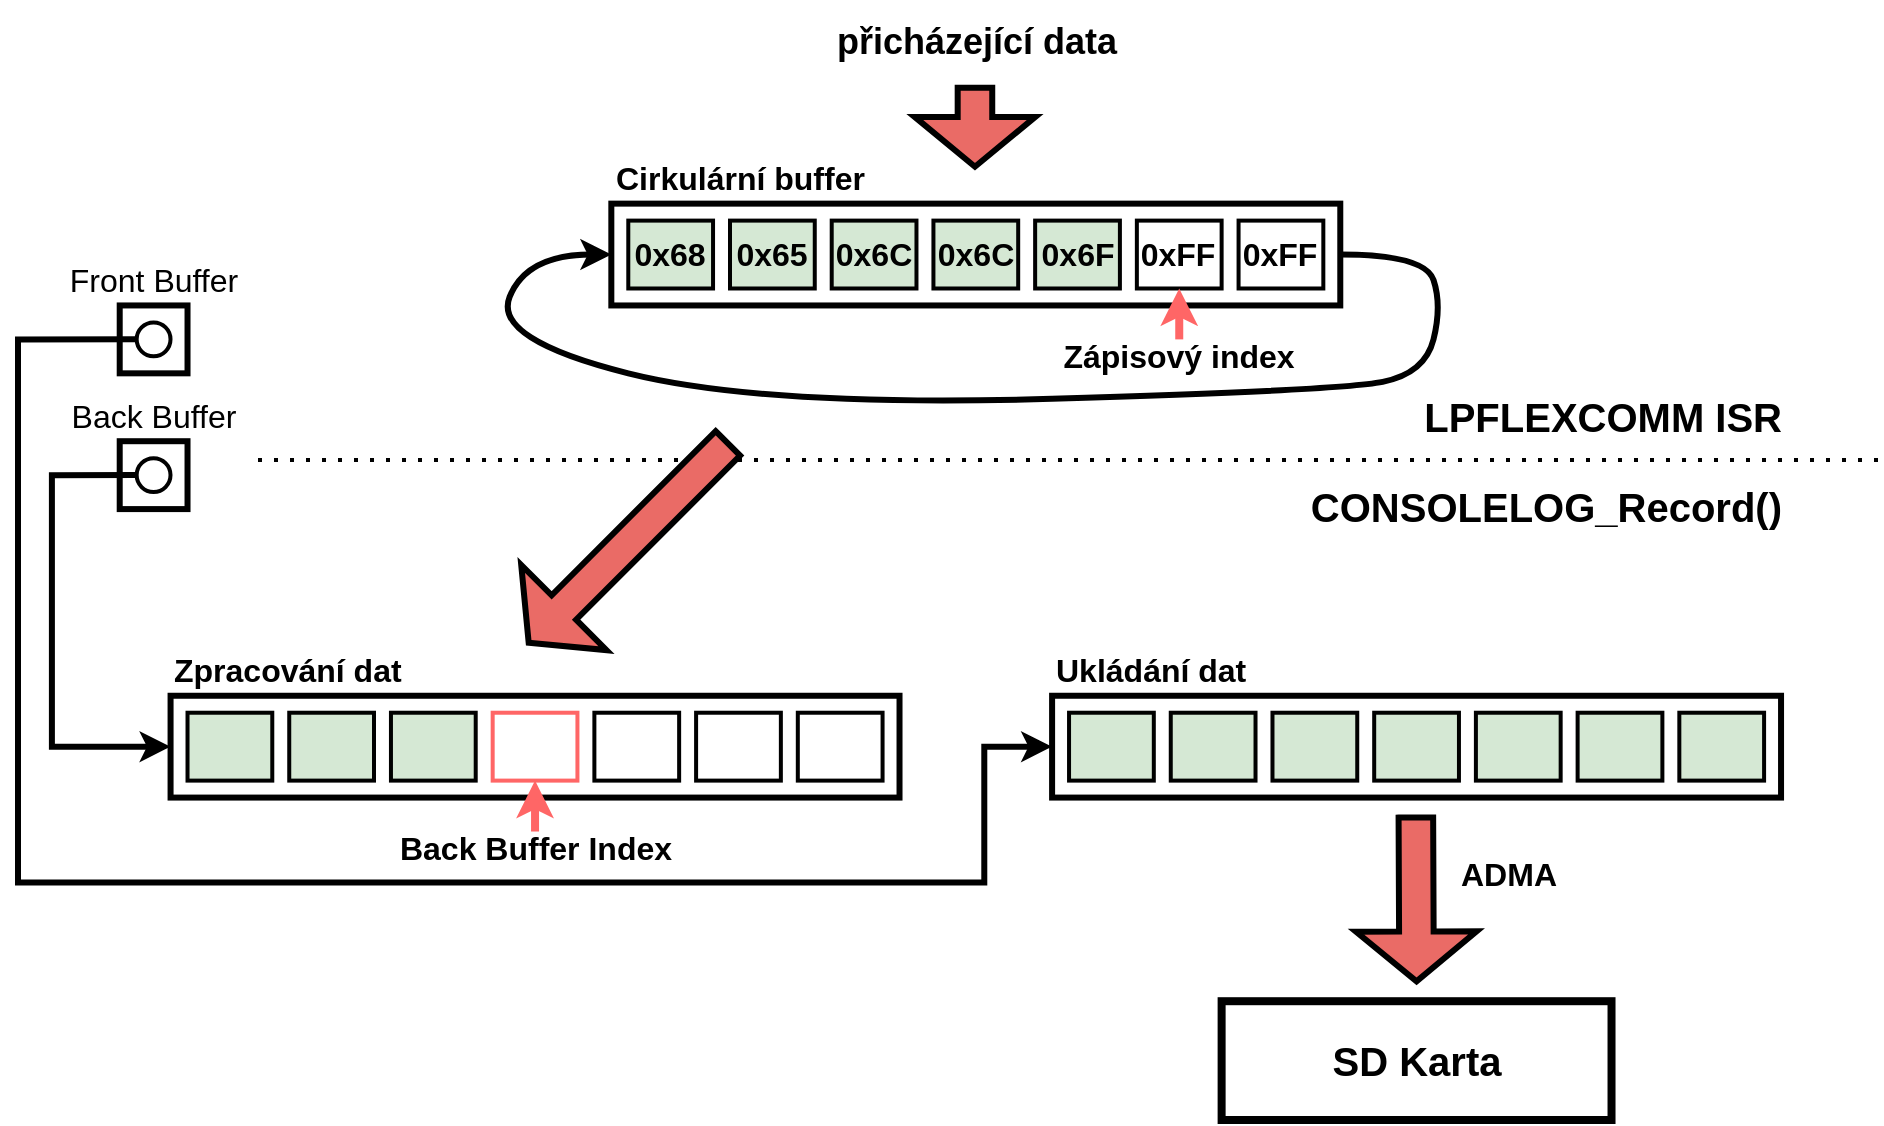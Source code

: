 <mxfile version="26.2.15">
  <diagram name="Page-1" id="a8MUAcJS5NOlSe0yV9qx">
    <mxGraphModel dx="1426" dy="841" grid="1" gridSize="10" guides="1" tooltips="1" connect="1" arrows="1" fold="1" page="1" pageScale="1" pageWidth="1169" pageHeight="827" math="0" shadow="0">
      <root>
        <mxCell id="0" />
        <mxCell id="1" parent="0" />
        <mxCell id="EWGB6WZGseOjC7dhu_Uk-21" value="" style="endArrow=none;dashed=1;html=1;dashPattern=1 3;strokeWidth=2;rounded=0;" edge="1" parent="1">
          <mxGeometry width="50" height="50" relative="1" as="geometry">
            <mxPoint x="150" y="360" as="sourcePoint" />
            <mxPoint x="960" y="360" as="targetPoint" />
          </mxGeometry>
        </mxCell>
        <mxCell id="EWGB6WZGseOjC7dhu_Uk-19" value="&lt;span style=&quot;font-size: 20px;&quot;&gt;&lt;b&gt;CONSOLELOG_Record()&lt;/b&gt;&lt;/span&gt;" style="text;html=1;align=right;verticalAlign=middle;whiteSpace=wrap;rounded=0;" vertex="1" parent="1">
          <mxGeometry x="672.07" y="370" width="241.9" height="25.45" as="geometry" />
        </mxCell>
        <mxCell id="Y64UX1-SQx4vla-_31cT-1" value="" style="rounded=0;whiteSpace=wrap;html=1;strokeWidth=3;container=0;" parent="1" vertex="1">
          <mxGeometry x="106.286" y="477.879" width="364.476" height="50.909" as="geometry" />
        </mxCell>
        <mxCell id="Y64UX1-SQx4vla-_31cT-2" value="" style="rounded=0;whiteSpace=wrap;html=1;strokeWidth=3;container=0;" parent="1" vertex="1">
          <mxGeometry x="547.048" y="477.879" width="364.476" height="50.909" as="geometry" />
        </mxCell>
        <mxCell id="Y64UX1-SQx4vla-_31cT-3" value="" style="rounded=0;whiteSpace=wrap;html=1;strokeWidth=2;fillColor=#d5e8d4;strokeColor=#000000;container=0;" parent="1" vertex="1">
          <mxGeometry x="114.762" y="486.364" width="42.381" height="33.939" as="geometry" />
        </mxCell>
        <mxCell id="Y64UX1-SQx4vla-_31cT-4" value="" style="rounded=0;whiteSpace=wrap;html=1;strokeWidth=2;fillColor=#d5e8d4;strokeColor=#000000;container=0;" parent="1" vertex="1">
          <mxGeometry x="165.619" y="486.364" width="42.381" height="33.939" as="geometry" />
        </mxCell>
        <mxCell id="Y64UX1-SQx4vla-_31cT-5" value="" style="rounded=0;whiteSpace=wrap;html=1;strokeWidth=2;fillColor=#d5e8d4;strokeColor=#000000;container=0;" parent="1" vertex="1">
          <mxGeometry x="216.476" y="486.364" width="42.381" height="33.939" as="geometry" />
        </mxCell>
        <mxCell id="Y64UX1-SQx4vla-_31cT-6" value="" style="rounded=0;whiteSpace=wrap;html=1;strokeWidth=2;strokeColor=#FF6666;container=0;" parent="1" vertex="1">
          <mxGeometry x="267.333" y="486.364" width="42.381" height="33.939" as="geometry" />
        </mxCell>
        <mxCell id="Y64UX1-SQx4vla-_31cT-7" value="" style="rounded=0;whiteSpace=wrap;html=1;strokeWidth=2;container=0;" parent="1" vertex="1">
          <mxGeometry x="318.19" y="486.364" width="42.381" height="33.939" as="geometry" />
        </mxCell>
        <mxCell id="Y64UX1-SQx4vla-_31cT-9" value="" style="rounded=0;whiteSpace=wrap;html=1;strokeWidth=2;container=0;" parent="1" vertex="1">
          <mxGeometry x="369.048" y="486.364" width="42.381" height="33.939" as="geometry" />
        </mxCell>
        <mxCell id="Y64UX1-SQx4vla-_31cT-10" value="" style="rounded=0;whiteSpace=wrap;html=1;strokeWidth=2;container=0;" parent="1" vertex="1">
          <mxGeometry x="419.905" y="486.364" width="42.381" height="33.939" as="geometry" />
        </mxCell>
        <mxCell id="Y64UX1-SQx4vla-_31cT-11" value="" style="rounded=0;whiteSpace=wrap;html=1;strokeWidth=2;fillColor=#d5e8d4;strokeColor=#000000;container=0;" parent="1" vertex="1">
          <mxGeometry x="555.524" y="486.364" width="42.381" height="33.939" as="geometry" />
        </mxCell>
        <mxCell id="Y64UX1-SQx4vla-_31cT-12" value="" style="rounded=0;whiteSpace=wrap;html=1;strokeWidth=2;fillColor=#d5e8d4;strokeColor=#000000;container=0;" parent="1" vertex="1">
          <mxGeometry x="606.381" y="486.364" width="42.381" height="33.939" as="geometry" />
        </mxCell>
        <mxCell id="Y64UX1-SQx4vla-_31cT-13" value="" style="rounded=0;whiteSpace=wrap;html=1;strokeWidth=2;fillColor=#d5e8d4;strokeColor=#000000;container=0;" parent="1" vertex="1">
          <mxGeometry x="657.238" y="486.364" width="42.381" height="33.939" as="geometry" />
        </mxCell>
        <mxCell id="Y64UX1-SQx4vla-_31cT-14" value="" style="rounded=0;whiteSpace=wrap;html=1;strokeWidth=2;fillColor=#d5e8d4;strokeColor=#000000;container=0;" parent="1" vertex="1">
          <mxGeometry x="708.095" y="486.364" width="42.381" height="33.939" as="geometry" />
        </mxCell>
        <mxCell id="Y64UX1-SQx4vla-_31cT-15" value="" style="rounded=0;whiteSpace=wrap;html=1;strokeWidth=2;fillColor=#d5e8d4;strokeColor=#000000;container=0;" parent="1" vertex="1">
          <mxGeometry x="758.952" y="486.364" width="42.381" height="33.939" as="geometry" />
        </mxCell>
        <mxCell id="Y64UX1-SQx4vla-_31cT-16" value="" style="rounded=0;whiteSpace=wrap;html=1;strokeWidth=2;fillColor=#d5e8d4;strokeColor=#000000;container=0;" parent="1" vertex="1">
          <mxGeometry x="809.81" y="486.364" width="42.381" height="33.939" as="geometry" />
        </mxCell>
        <mxCell id="Y64UX1-SQx4vla-_31cT-17" value="" style="rounded=0;whiteSpace=wrap;html=1;strokeWidth=2;fillColor=#d5e8d4;strokeColor=#000000;container=0;" parent="1" vertex="1">
          <mxGeometry x="860.667" y="486.364" width="42.381" height="33.939" as="geometry" />
        </mxCell>
        <mxCell id="Y64UX1-SQx4vla-_31cT-19" value="" style="rounded=0;whiteSpace=wrap;html=1;strokeWidth=3;container=0;" parent="1" vertex="1">
          <mxGeometry x="326.667" y="231.818" width="364.476" height="50.909" as="geometry" />
        </mxCell>
        <mxCell id="Y64UX1-SQx4vla-_31cT-20" value="&lt;font style=&quot;font-size: 16px;&quot;&gt;&lt;b&gt;0x68&lt;/b&gt;&lt;/font&gt;" style="rounded=0;whiteSpace=wrap;html=1;strokeWidth=2;fillColor=#D5E8D4;container=0;" parent="1" vertex="1">
          <mxGeometry x="335.143" y="240.303" width="42.381" height="33.939" as="geometry" />
        </mxCell>
        <mxCell id="Y64UX1-SQx4vla-_31cT-21" value="&lt;font style=&quot;font-size: 16px;&quot;&gt;&lt;b&gt;0x65&lt;/b&gt;&lt;/font&gt;" style="rounded=0;whiteSpace=wrap;html=1;strokeWidth=2;fillColor=#D5E8D4;container=0;" parent="1" vertex="1">
          <mxGeometry x="386" y="240.303" width="42.381" height="33.939" as="geometry" />
        </mxCell>
        <mxCell id="Y64UX1-SQx4vla-_31cT-22" value="&lt;font style=&quot;font-size: 16px;&quot;&gt;&lt;b&gt;0x6C&lt;/b&gt;&lt;/font&gt;" style="rounded=0;whiteSpace=wrap;html=1;strokeWidth=2;fillColor=#D5E8D4;container=0;" parent="1" vertex="1">
          <mxGeometry x="436.857" y="240.303" width="42.381" height="33.939" as="geometry" />
        </mxCell>
        <mxCell id="Y64UX1-SQx4vla-_31cT-23" value="&lt;b&gt;&lt;font style=&quot;font-size: 16px;&quot;&gt;0x6C&lt;/font&gt;&lt;/b&gt;" style="rounded=0;whiteSpace=wrap;html=1;strokeWidth=2;fillColor=#D5E8D4;container=0;" parent="1" vertex="1">
          <mxGeometry x="487.714" y="240.303" width="42.381" height="33.939" as="geometry" />
        </mxCell>
        <mxCell id="Y64UX1-SQx4vla-_31cT-24" value="&lt;b&gt;&lt;font style=&quot;font-size: 16px;&quot;&gt;0x6F&lt;/font&gt;&lt;/b&gt;" style="rounded=0;whiteSpace=wrap;html=1;strokeWidth=2;fillColor=#D5E8D4;container=0;" parent="1" vertex="1">
          <mxGeometry x="538.571" y="240.303" width="42.381" height="33.939" as="geometry" />
        </mxCell>
        <mxCell id="Y64UX1-SQx4vla-_31cT-25" value="&lt;b&gt;&lt;font style=&quot;font-size: 16px;&quot;&gt;0xFF&lt;/font&gt;&lt;/b&gt;" style="rounded=0;whiteSpace=wrap;html=1;strokeWidth=2;container=0;" parent="1" vertex="1">
          <mxGeometry x="589.429" y="240.303" width="42.381" height="33.939" as="geometry" />
        </mxCell>
        <mxCell id="Y64UX1-SQx4vla-_31cT-26" value="&lt;b&gt;&lt;font style=&quot;font-size: 16px;&quot;&gt;0xFF&lt;/font&gt;&lt;/b&gt;" style="rounded=0;whiteSpace=wrap;html=1;strokeWidth=2;container=0;" parent="1" vertex="1">
          <mxGeometry x="640.286" y="240.303" width="42.381" height="33.939" as="geometry" />
        </mxCell>
        <mxCell id="Y64UX1-SQx4vla-_31cT-27" value="" style="curved=1;endArrow=classic;html=1;rounded=0;entryX=0;entryY=0.5;entryDx=0;entryDy=0;strokeWidth=3;" parent="1" target="Y64UX1-SQx4vla-_31cT-19" edge="1">
          <mxGeometry width="50" height="50" relative="1" as="geometry">
            <mxPoint x="691.143" y="257.273" as="sourcePoint" />
            <mxPoint x="733.524" y="214.848" as="targetPoint" />
            <Array as="points">
              <mxPoint x="733.524" y="257.273" />
              <mxPoint x="742" y="282.727" />
              <mxPoint x="733.524" y="316.667" />
              <mxPoint x="691.143" y="325.152" />
              <mxPoint x="402.952" y="333.636" />
              <mxPoint x="267.333" y="299.697" />
              <mxPoint x="284.286" y="257.273" />
            </Array>
          </mxGeometry>
        </mxCell>
        <mxCell id="Y64UX1-SQx4vla-_31cT-29" value="" style="shape=flexArrow;endArrow=classic;html=1;rounded=0;endWidth=40;endSize=7.297;width=15.278;strokeWidth=3;fillColor=#EA6B66;" parent="1" edge="1">
          <mxGeometry width="50" height="50" relative="1" as="geometry">
            <mxPoint x="508.481" y="172.424" as="sourcePoint" />
            <mxPoint x="508.481" y="214.848" as="targetPoint" />
          </mxGeometry>
        </mxCell>
        <mxCell id="Y64UX1-SQx4vla-_31cT-30" value="&lt;font style=&quot;font-size: 18px;&quot;&gt;&lt;b&gt;přicházející data&lt;/b&gt;&lt;/font&gt;" style="text;html=1;align=center;verticalAlign=middle;whiteSpace=wrap;rounded=0;container=0;" parent="1" vertex="1">
          <mxGeometry x="413.548" y="130" width="190.714" height="42.424" as="geometry" />
        </mxCell>
        <mxCell id="Y64UX1-SQx4vla-_31cT-32" value="" style="rounded=0;whiteSpace=wrap;html=1;strokeWidth=3;container=0;" parent="1" vertex="1">
          <mxGeometry x="80.857" y="350.606" width="33.905" height="33.939" as="geometry" />
        </mxCell>
        <mxCell id="Y64UX1-SQx4vla-_31cT-33" value="" style="ellipse;whiteSpace=wrap;html=1;aspect=fixed;strokeWidth=2;container=0;" parent="1" vertex="1">
          <mxGeometry x="89.333" y="359.091" width="16.928" height="16.928" as="geometry" />
        </mxCell>
        <mxCell id="Y64UX1-SQx4vla-_31cT-34" value="&lt;font style=&quot;font-size: 16px;&quot;&gt;Back Buffer&lt;/font&gt;" style="text;html=1;align=center;verticalAlign=middle;whiteSpace=wrap;rounded=0;container=0;" parent="1" vertex="1">
          <mxGeometry x="46.952" y="325.152" width="101.714" height="25.455" as="geometry" />
        </mxCell>
        <mxCell id="Y64UX1-SQx4vla-_31cT-35" value="" style="endArrow=classic;html=1;rounded=0;entryX=0;entryY=0.5;entryDx=0;entryDy=0;strokeWidth=3;" parent="1" source="Y64UX1-SQx4vla-_31cT-33" target="Y64UX1-SQx4vla-_31cT-1" edge="1">
          <mxGeometry width="50" height="50" relative="1" as="geometry">
            <mxPoint x="250.381" y="401.515" as="sourcePoint" />
            <mxPoint x="292.762" y="359.091" as="targetPoint" />
            <Array as="points">
              <mxPoint x="46.952" y="367.576" />
              <mxPoint x="46.952" y="503.333" />
            </Array>
          </mxGeometry>
        </mxCell>
        <mxCell id="Y64UX1-SQx4vla-_31cT-36" value="" style="endArrow=classic;html=1;rounded=0;entryX=0.5;entryY=1;entryDx=0;entryDy=0;strokeColor=#FF6666;strokeWidth=4;" parent="1" target="Y64UX1-SQx4vla-_31cT-6" edge="1">
          <mxGeometry width="50" height="50" relative="1" as="geometry">
            <mxPoint x="288.524" y="545.758" as="sourcePoint" />
            <mxPoint x="377.524" y="477.879" as="targetPoint" />
          </mxGeometry>
        </mxCell>
        <mxCell id="Y64UX1-SQx4vla-_31cT-37" value="&lt;font style=&quot;font-size: 16px;&quot;&gt;&lt;b&gt;Back Buffer Index&lt;/b&gt;&lt;/font&gt;" style="text;html=1;align=center;verticalAlign=middle;whiteSpace=wrap;rounded=0;container=0;" parent="1" vertex="1">
          <mxGeometry x="208.52" y="545.76" width="160" height="16.97" as="geometry" />
        </mxCell>
        <mxCell id="EWGB6WZGseOjC7dhu_Uk-1" value="" style="rounded=0;whiteSpace=wrap;html=1;strokeWidth=3;container=0;" vertex="1" parent="1">
          <mxGeometry x="80.857" y="282.727" width="33.905" height="33.939" as="geometry" />
        </mxCell>
        <mxCell id="EWGB6WZGseOjC7dhu_Uk-2" value="" style="ellipse;whiteSpace=wrap;html=1;aspect=fixed;strokeWidth=2;container=0;" vertex="1" parent="1">
          <mxGeometry x="89.333" y="291.212" width="16.928" height="16.928" as="geometry" />
        </mxCell>
        <mxCell id="EWGB6WZGseOjC7dhu_Uk-3" value="&lt;font style=&quot;font-size: 16px;&quot;&gt;Front Buffer&lt;/font&gt;" style="text;html=1;align=center;verticalAlign=middle;whiteSpace=wrap;rounded=0;container=0;" vertex="1" parent="1">
          <mxGeometry x="46.952" y="257.273" width="101.714" height="25.455" as="geometry" />
        </mxCell>
        <mxCell id="EWGB6WZGseOjC7dhu_Uk-4" value="" style="endArrow=classic;html=1;rounded=0;entryX=0;entryY=0.5;entryDx=0;entryDy=0;strokeWidth=3;exitX=0;exitY=0.5;exitDx=0;exitDy=0;" edge="1" parent="1" source="EWGB6WZGseOjC7dhu_Uk-2" target="Y64UX1-SQx4vla-_31cT-2">
          <mxGeometry width="50" height="50" relative="1" as="geometry">
            <mxPoint x="97.81" y="376.061" as="sourcePoint" />
            <mxPoint x="114.762" y="511.818" as="targetPoint" />
            <Array as="points">
              <mxPoint x="30" y="299.697" />
              <mxPoint x="30" y="435.455" />
              <mxPoint x="30" y="571.212" />
              <mxPoint x="513.143" y="571.212" />
              <mxPoint x="513.143" y="503.333" />
            </Array>
          </mxGeometry>
        </mxCell>
        <mxCell id="EWGB6WZGseOjC7dhu_Uk-6" value="" style="shape=flexArrow;endArrow=classic;html=1;rounded=0;endWidth=40;endSize=7.297;width=15.278;strokeWidth=3;fillColor=#EA6B66;" edge="1" parent="1">
          <mxGeometry width="50" height="50" relative="1" as="geometry">
            <mxPoint x="728.93" y="537.273" as="sourcePoint" />
            <mxPoint x="729.286" y="622.121" as="targetPoint" />
          </mxGeometry>
        </mxCell>
        <mxCell id="EWGB6WZGseOjC7dhu_Uk-7" value="&lt;font style=&quot;font-size: 16px;&quot;&gt;&lt;b&gt;ADMA&lt;/b&gt;&lt;/font&gt;" style="text;html=1;align=center;verticalAlign=middle;whiteSpace=wrap;rounded=0;container=0;" vertex="1" parent="1">
          <mxGeometry x="750.48" y="554.242" width="50.857" height="25.455" as="geometry" />
        </mxCell>
        <mxCell id="EWGB6WZGseOjC7dhu_Uk-10" value="&lt;font style=&quot;font-size: 20px;&quot;&gt;&lt;b style=&quot;&quot;&gt;SD Karta&lt;/b&gt;&lt;/font&gt;" style="rounded=0;whiteSpace=wrap;html=1;strokeWidth=4;container=0;" vertex="1" parent="1">
          <mxGeometry x="631.81" y="630.606" width="194.952" height="59.394" as="geometry" />
        </mxCell>
        <mxCell id="EWGB6WZGseOjC7dhu_Uk-11" value="&lt;font style=&quot;font-size: 16px;&quot;&gt;&lt;b&gt;Zpracování dat&lt;/b&gt;&lt;/font&gt;" style="text;html=1;align=left;verticalAlign=middle;whiteSpace=wrap;rounded=0;container=0;" vertex="1" parent="1">
          <mxGeometry x="106.29" y="452.42" width="123.71" height="25.45" as="geometry" />
        </mxCell>
        <mxCell id="EWGB6WZGseOjC7dhu_Uk-12" value="&lt;font style=&quot;font-size: 16px;&quot;&gt;&lt;b&gt;Ukládání dat&lt;/b&gt;&lt;/font&gt;" style="text;html=1;align=left;verticalAlign=middle;whiteSpace=wrap;rounded=0;container=0;" vertex="1" parent="1">
          <mxGeometry x="547.048" y="452.424" width="101.714" height="25.455" as="geometry" />
        </mxCell>
        <mxCell id="EWGB6WZGseOjC7dhu_Uk-14" value="&lt;b style=&quot;text-align: center;&quot;&gt;&lt;font style=&quot;font-size: 16px;&quot;&gt;Cirkulární buffer&lt;/font&gt;&lt;/b&gt;" style="text;html=1;align=left;verticalAlign=middle;whiteSpace=wrap;rounded=0;container=0;" vertex="1" parent="1">
          <mxGeometry x="326.67" y="206.36" width="143.33" height="25.45" as="geometry" />
        </mxCell>
        <mxCell id="EWGB6WZGseOjC7dhu_Uk-15" value="" style="endArrow=classic;html=1;rounded=0;entryX=0.5;entryY=1;entryDx=0;entryDy=0;strokeColor=#FF6666;strokeWidth=4;" edge="1" parent="1">
          <mxGeometry width="50" height="50" relative="1" as="geometry">
            <mxPoint x="610.619" y="299.697" as="sourcePoint" />
            <mxPoint x="610.619" y="274.242" as="targetPoint" />
          </mxGeometry>
        </mxCell>
        <mxCell id="EWGB6WZGseOjC7dhu_Uk-16" value="&lt;span style=&quot;font-size: 16px;&quot;&gt;&lt;b&gt;Zápisový index&lt;/b&gt;&lt;/span&gt;" style="text;html=1;align=center;verticalAlign=middle;whiteSpace=wrap;rounded=0;container=0;" vertex="1" parent="1">
          <mxGeometry x="549.167" y="299.697" width="122.905" height="16.97" as="geometry" />
        </mxCell>
        <mxCell id="EWGB6WZGseOjC7dhu_Uk-17" value="&lt;b&gt;&lt;font style=&quot;font-size: 20px;&quot;&gt;LPFLEXCOMM ISR&lt;/font&gt;&lt;/b&gt;" style="text;html=1;align=right;verticalAlign=middle;whiteSpace=wrap;rounded=0;container=0;" vertex="1" parent="1">
          <mxGeometry x="700" y="325.15" width="213.97" height="25.45" as="geometry" />
        </mxCell>
        <mxCell id="Y64UX1-SQx4vla-_31cT-31" value="" style="shape=flexArrow;endArrow=classic;html=1;rounded=0;endWidth=40;endSize=7.297;width=15.278;strokeWidth=3;fillColor=#EA6B66;" parent="1" edge="1">
          <mxGeometry width="50" height="50" relative="1" as="geometry">
            <mxPoint x="386" y="350.606" as="sourcePoint" />
            <mxPoint x="284.286" y="452.424" as="targetPoint" />
          </mxGeometry>
        </mxCell>
      </root>
    </mxGraphModel>
  </diagram>
</mxfile>
